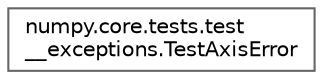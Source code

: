 digraph "Graphical Class Hierarchy"
{
 // LATEX_PDF_SIZE
  bgcolor="transparent";
  edge [fontname=Helvetica,fontsize=10,labelfontname=Helvetica,labelfontsize=10];
  node [fontname=Helvetica,fontsize=10,shape=box,height=0.2,width=0.4];
  rankdir="LR";
  Node0 [id="Node000000",label="numpy.core.tests.test\l__exceptions.TestAxisError",height=0.2,width=0.4,color="grey40", fillcolor="white", style="filled",URL="$db/dac/classnumpy_1_1core_1_1tests_1_1test____exceptions_1_1TestAxisError.html",tooltip=" "];
}
